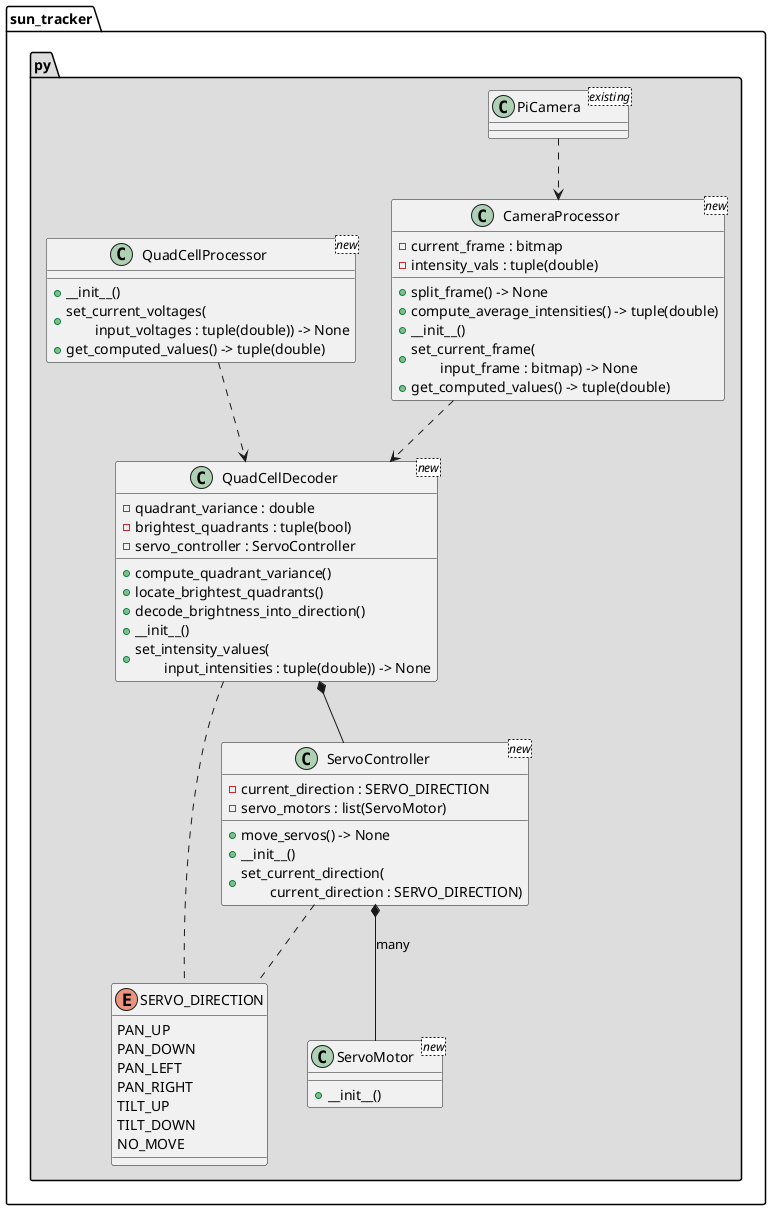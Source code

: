 @startuml SunTracker

' Define classes

package "sun_tracker.py" #DDDDDD
{

class PiCamera <existing>
{
}

class CameraProcessor <new>
{
    - current_frame : bitmap 
    - {field}intensity_vals : tuple(double)
    + split_frame() -> None
    + compute_average_intensities() -> tuple(double)
    + __init__()
    + set_current_frame(\n\
        input_frame : bitmap) -> None
    + get_computed_values() -> tuple(double)
}

class QuadCellProcessor <new>
{
    + __init__()
    + set_current_voltages(\n\
        input_voltages : tuple(double)) -> None
    + get_computed_values() -> tuple(double)
}

class QuadCellDecoder <new>
{
    - quadrant_variance : double
    - {field}brightest_quadrants : tuple(bool)
    - servo_controller : ServoController
    + compute_quadrant_variance()
    + locate_brightest_quadrants()
    + decode_brightness_into_direction()
    + __init__()
    + set_intensity_values(\n\
        input_intensities : tuple(double)) -> None
}

enum SERVO_DIRECTION
{
    PAN_UP
    PAN_DOWN
    PAN_LEFT
    PAN_RIGHT
    TILT_UP
    TILT_DOWN
    NO_MOVE
}

class ServoController <new>
{
    - current_direction : SERVO_DIRECTION
    - {field}servo_motors : list(ServoMotor)
    + move_servos() -> None
    + __init__()
    + set_current_direction(\n\
        current_direction : SERVO_DIRECTION)
}

class ServoMotor <new>
{
    + __init__()
}

' Define class relations

PiCamera ..> CameraProcessor
CameraProcessor ..> QuadCellDecoder
QuadCellProcessor ..> QuadCellDecoder
QuadCellDecoder *-- ServoController
QuadCellDecoder .. SERVO_DIRECTION
ServoController .. SERVO_DIRECTION
ServoController *-- ServoMotor : many

}

